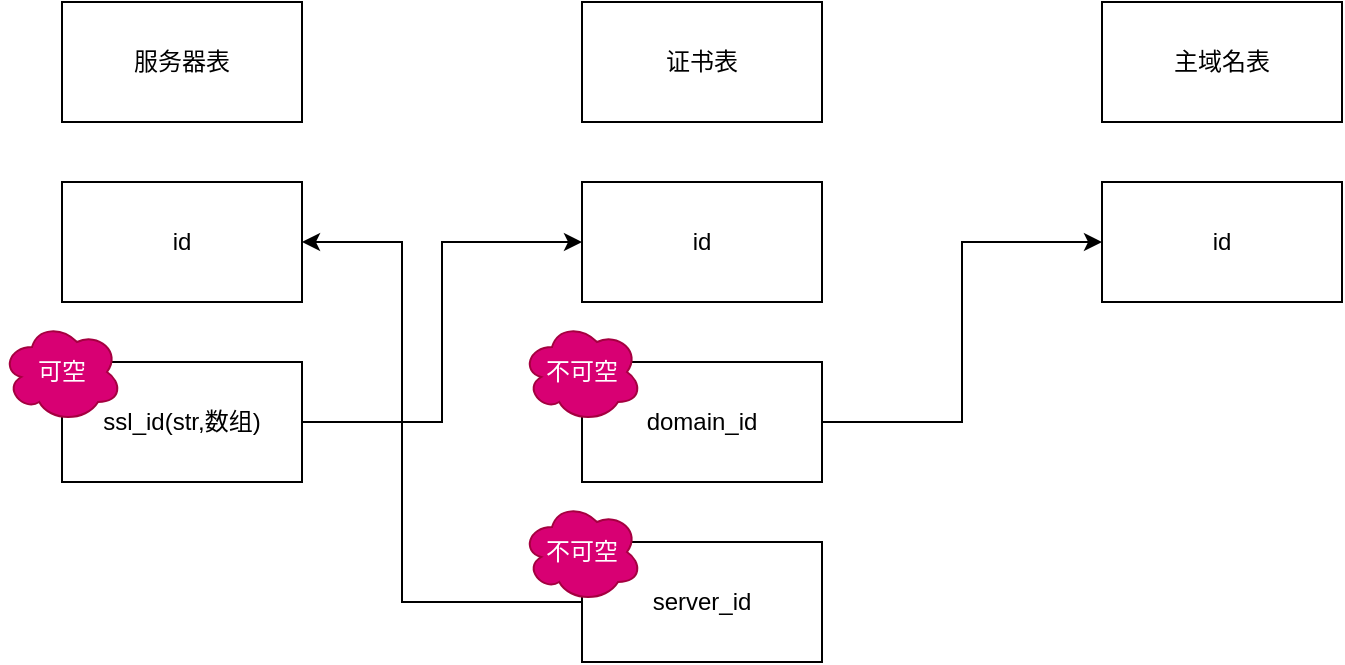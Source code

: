 <mxfile version="22.0.3" type="device">
  <diagram name="第 1 页" id="czB_JZjlKgWNLLl2dhiW">
    <mxGraphModel dx="823" dy="568" grid="1" gridSize="10" guides="1" tooltips="1" connect="1" arrows="1" fold="1" page="1" pageScale="1" pageWidth="1169" pageHeight="827" math="0" shadow="0">
      <root>
        <mxCell id="0" />
        <mxCell id="1" parent="0" />
        <mxCell id="xc8m6lr4u1oW1Koqc8dp-1" value="服务器表" style="rounded=0;whiteSpace=wrap;html=1;" vertex="1" parent="1">
          <mxGeometry x="200" y="90" width="120" height="60" as="geometry" />
        </mxCell>
        <mxCell id="xc8m6lr4u1oW1Koqc8dp-2" value="证书表" style="rounded=0;whiteSpace=wrap;html=1;" vertex="1" parent="1">
          <mxGeometry x="460" y="90" width="120" height="60" as="geometry" />
        </mxCell>
        <mxCell id="xc8m6lr4u1oW1Koqc8dp-3" value="主域名表" style="rounded=0;whiteSpace=wrap;html=1;" vertex="1" parent="1">
          <mxGeometry x="720" y="90" width="120" height="60" as="geometry" />
        </mxCell>
        <mxCell id="xc8m6lr4u1oW1Koqc8dp-4" value="id" style="rounded=0;whiteSpace=wrap;html=1;" vertex="1" parent="1">
          <mxGeometry x="200" y="180" width="120" height="60" as="geometry" />
        </mxCell>
        <mxCell id="xc8m6lr4u1oW1Koqc8dp-5" value="id" style="rounded=0;whiteSpace=wrap;html=1;" vertex="1" parent="1">
          <mxGeometry x="720" y="180" width="120" height="60" as="geometry" />
        </mxCell>
        <mxCell id="xc8m6lr4u1oW1Koqc8dp-6" value="id" style="rounded=0;whiteSpace=wrap;html=1;" vertex="1" parent="1">
          <mxGeometry x="460" y="180" width="120" height="60" as="geometry" />
        </mxCell>
        <mxCell id="xc8m6lr4u1oW1Koqc8dp-9" style="edgeStyle=orthogonalEdgeStyle;rounded=0;orthogonalLoop=1;jettySize=auto;html=1;entryX=0;entryY=0.5;entryDx=0;entryDy=0;" edge="1" parent="1" source="xc8m6lr4u1oW1Koqc8dp-7" target="xc8m6lr4u1oW1Koqc8dp-6">
          <mxGeometry relative="1" as="geometry" />
        </mxCell>
        <mxCell id="xc8m6lr4u1oW1Koqc8dp-7" value="ssl_id(str,数组)" style="rounded=0;whiteSpace=wrap;html=1;" vertex="1" parent="1">
          <mxGeometry x="200" y="270" width="120" height="60" as="geometry" />
        </mxCell>
        <mxCell id="xc8m6lr4u1oW1Koqc8dp-10" style="edgeStyle=orthogonalEdgeStyle;rounded=0;orthogonalLoop=1;jettySize=auto;html=1;exitX=1;exitY=0.5;exitDx=0;exitDy=0;entryX=0;entryY=0.5;entryDx=0;entryDy=0;" edge="1" parent="1" source="xc8m6lr4u1oW1Koqc8dp-8" target="xc8m6lr4u1oW1Koqc8dp-5">
          <mxGeometry relative="1" as="geometry" />
        </mxCell>
        <mxCell id="xc8m6lr4u1oW1Koqc8dp-8" value="domain_id" style="rounded=0;whiteSpace=wrap;html=1;" vertex="1" parent="1">
          <mxGeometry x="460" y="270" width="120" height="60" as="geometry" />
        </mxCell>
        <mxCell id="xc8m6lr4u1oW1Koqc8dp-12" style="edgeStyle=orthogonalEdgeStyle;rounded=0;orthogonalLoop=1;jettySize=auto;html=1;entryX=1;entryY=0.5;entryDx=0;entryDy=0;" edge="1" parent="1" source="xc8m6lr4u1oW1Koqc8dp-11" target="xc8m6lr4u1oW1Koqc8dp-4">
          <mxGeometry relative="1" as="geometry">
            <Array as="points">
              <mxPoint x="370" y="390" />
              <mxPoint x="370" y="210" />
            </Array>
          </mxGeometry>
        </mxCell>
        <mxCell id="xc8m6lr4u1oW1Koqc8dp-11" value="server_id" style="rounded=0;whiteSpace=wrap;html=1;" vertex="1" parent="1">
          <mxGeometry x="460" y="360" width="120" height="60" as="geometry" />
        </mxCell>
        <mxCell id="xc8m6lr4u1oW1Koqc8dp-13" value="可空" style="ellipse;shape=cloud;whiteSpace=wrap;html=1;fillColor=#d80073;fontColor=#ffffff;strokeColor=#A50040;" vertex="1" parent="1">
          <mxGeometry x="170" y="250" width="60" height="50" as="geometry" />
        </mxCell>
        <mxCell id="xc8m6lr4u1oW1Koqc8dp-14" value="不可空" style="ellipse;shape=cloud;whiteSpace=wrap;html=1;fillColor=#d80073;fontColor=#ffffff;strokeColor=#A50040;" vertex="1" parent="1">
          <mxGeometry x="430" y="340" width="60" height="50" as="geometry" />
        </mxCell>
        <mxCell id="xc8m6lr4u1oW1Koqc8dp-15" value="不可空" style="ellipse;shape=cloud;whiteSpace=wrap;html=1;fillColor=#d80073;fontColor=#ffffff;strokeColor=#A50040;" vertex="1" parent="1">
          <mxGeometry x="430" y="250" width="60" height="50" as="geometry" />
        </mxCell>
      </root>
    </mxGraphModel>
  </diagram>
</mxfile>

